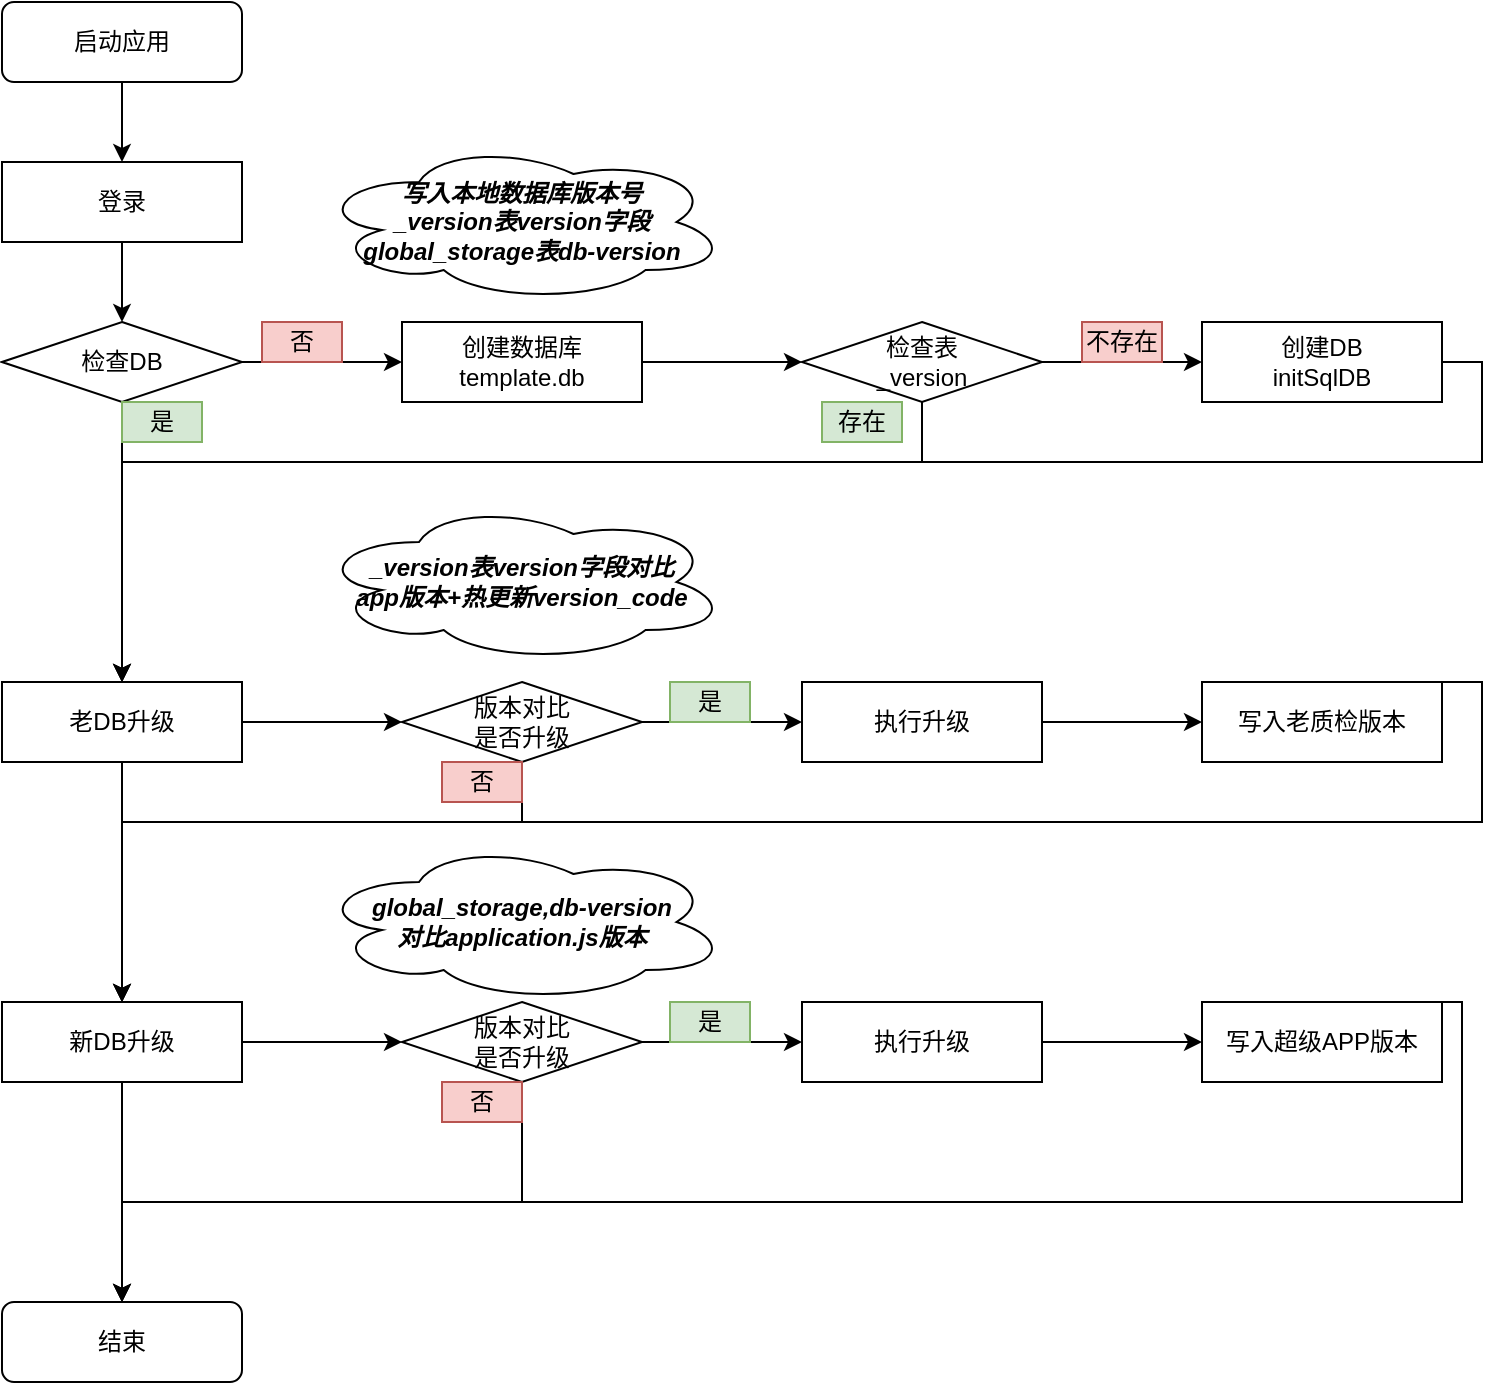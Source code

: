 <mxfile version="15.5.9" type="github">
  <diagram id="UNxXxtYj0WsU9yzxmoFA" name="Page-1">
    <mxGraphModel dx="1422" dy="762" grid="1" gridSize="10" guides="1" tooltips="1" connect="1" arrows="1" fold="1" page="1" pageScale="1" pageWidth="827" pageHeight="1169" math="0" shadow="0">
      <root>
        <mxCell id="0" />
        <mxCell id="1" parent="0" />
        <mxCell id="4kRyxC5ff8gaBBJxYLAR-8" style="edgeStyle=orthogonalEdgeStyle;rounded=0;orthogonalLoop=1;jettySize=auto;html=1;exitX=0.5;exitY=1;exitDx=0;exitDy=0;entryX=0.5;entryY=0;entryDx=0;entryDy=0;" parent="1" source="4kRyxC5ff8gaBBJxYLAR-4" target="4kRyxC5ff8gaBBJxYLAR-5" edge="1">
          <mxGeometry relative="1" as="geometry" />
        </mxCell>
        <mxCell id="4kRyxC5ff8gaBBJxYLAR-4" value="&lt;font style=&quot;vertical-align: inherit&quot;&gt;&lt;font style=&quot;vertical-align: inherit&quot;&gt;启动应用&lt;/font&gt;&lt;/font&gt;" style="rounded=1;whiteSpace=wrap;html=1;" parent="1" vertex="1">
          <mxGeometry x="80" y="40" width="120" height="40" as="geometry" />
        </mxCell>
        <mxCell id="4kRyxC5ff8gaBBJxYLAR-7" value="" style="edgeStyle=orthogonalEdgeStyle;rounded=0;orthogonalLoop=1;jettySize=auto;html=1;" parent="1" source="4kRyxC5ff8gaBBJxYLAR-5" target="4kRyxC5ff8gaBBJxYLAR-6" edge="1">
          <mxGeometry relative="1" as="geometry" />
        </mxCell>
        <mxCell id="4kRyxC5ff8gaBBJxYLAR-5" value="&lt;font style=&quot;vertical-align: inherit&quot;&gt;&lt;font style=&quot;vertical-align: inherit&quot;&gt;登录&lt;/font&gt;&lt;/font&gt;" style="rounded=0;whiteSpace=wrap;html=1;" parent="1" vertex="1">
          <mxGeometry x="80" y="120" width="120" height="40" as="geometry" />
        </mxCell>
        <mxCell id="4kRyxC5ff8gaBBJxYLAR-10" value="" style="edgeStyle=orthogonalEdgeStyle;rounded=0;orthogonalLoop=1;jettySize=auto;html=1;" parent="1" source="4kRyxC5ff8gaBBJxYLAR-6" target="4kRyxC5ff8gaBBJxYLAR-9" edge="1">
          <mxGeometry relative="1" as="geometry" />
        </mxCell>
        <mxCell id="4kRyxC5ff8gaBBJxYLAR-16" value="" style="edgeStyle=orthogonalEdgeStyle;rounded=0;orthogonalLoop=1;jettySize=auto;html=1;" parent="1" source="4kRyxC5ff8gaBBJxYLAR-6" target="4kRyxC5ff8gaBBJxYLAR-15" edge="1">
          <mxGeometry relative="1" as="geometry" />
        </mxCell>
        <mxCell id="4kRyxC5ff8gaBBJxYLAR-6" value="&lt;font style=&quot;vertical-align: inherit&quot;&gt;&lt;font style=&quot;vertical-align: inherit&quot;&gt;检查DB&lt;/font&gt;&lt;/font&gt;" style="rhombus;whiteSpace=wrap;html=1;rounded=0;" parent="1" vertex="1">
          <mxGeometry x="80" y="200" width="120" height="40" as="geometry" />
        </mxCell>
        <mxCell id="4kRyxC5ff8gaBBJxYLAR-12" value="" style="edgeStyle=orthogonalEdgeStyle;rounded=0;orthogonalLoop=1;jettySize=auto;html=1;" parent="1" source="4kRyxC5ff8gaBBJxYLAR-9" target="4kRyxC5ff8gaBBJxYLAR-11" edge="1">
          <mxGeometry relative="1" as="geometry" />
        </mxCell>
        <mxCell id="4kRyxC5ff8gaBBJxYLAR-23" value="" style="edgeStyle=orthogonalEdgeStyle;rounded=0;orthogonalLoop=1;jettySize=auto;html=1;" parent="1" source="4kRyxC5ff8gaBBJxYLAR-9" target="4kRyxC5ff8gaBBJxYLAR-22" edge="1">
          <mxGeometry relative="1" as="geometry" />
        </mxCell>
        <mxCell id="4kRyxC5ff8gaBBJxYLAR-9" value="&lt;font style=&quot;vertical-align: inherit&quot;&gt;&lt;font style=&quot;vertical-align: inherit&quot;&gt;老DB升级&lt;/font&gt;&lt;/font&gt;" style="whiteSpace=wrap;html=1;rounded=0;" parent="1" vertex="1">
          <mxGeometry x="80" y="380" width="120" height="40" as="geometry" />
        </mxCell>
        <mxCell id="4kRyxC5ff8gaBBJxYLAR-25" style="edgeStyle=orthogonalEdgeStyle;rounded=0;orthogonalLoop=1;jettySize=auto;html=1;exitX=1;exitY=0.5;exitDx=0;exitDy=0;entryX=0;entryY=0.5;entryDx=0;entryDy=0;" parent="1" source="4kRyxC5ff8gaBBJxYLAR-11" target="4kRyxC5ff8gaBBJxYLAR-24" edge="1">
          <mxGeometry relative="1" as="geometry" />
        </mxCell>
        <mxCell id="4kRyxC5ff8gaBBJxYLAR-51" style="edgeStyle=orthogonalEdgeStyle;rounded=0;orthogonalLoop=1;jettySize=auto;html=1;exitX=0.5;exitY=1;exitDx=0;exitDy=0;entryX=0.5;entryY=0;entryDx=0;entryDy=0;" parent="1" source="4kRyxC5ff8gaBBJxYLAR-11" target="4kRyxC5ff8gaBBJxYLAR-50" edge="1">
          <mxGeometry relative="1" as="geometry" />
        </mxCell>
        <mxCell id="4kRyxC5ff8gaBBJxYLAR-11" value="&lt;font style=&quot;vertical-align: inherit&quot;&gt;&lt;font style=&quot;vertical-align: inherit&quot;&gt;新DB升级&lt;/font&gt;&lt;/font&gt;" style="whiteSpace=wrap;html=1;rounded=0;" parent="1" vertex="1">
          <mxGeometry x="80" y="540" width="120" height="40" as="geometry" />
        </mxCell>
        <mxCell id="4kRyxC5ff8gaBBJxYLAR-18" value="" style="edgeStyle=orthogonalEdgeStyle;rounded=0;orthogonalLoop=1;jettySize=auto;html=1;" parent="1" source="4kRyxC5ff8gaBBJxYLAR-15" target="4kRyxC5ff8gaBBJxYLAR-17" edge="1">
          <mxGeometry relative="1" as="geometry" />
        </mxCell>
        <mxCell id="4kRyxC5ff8gaBBJxYLAR-15" value="&lt;font style=&quot;vertical-align: inherit&quot;&gt;&lt;font style=&quot;vertical-align: inherit&quot;&gt;&lt;font style=&quot;vertical-align: inherit&quot;&gt;&lt;font style=&quot;vertical-align: inherit&quot;&gt;&lt;font style=&quot;vertical-align: inherit&quot;&gt;&lt;font style=&quot;vertical-align: inherit&quot;&gt;&lt;font style=&quot;vertical-align: inherit&quot;&gt;&lt;font style=&quot;vertical-align: inherit&quot;&gt;创建数据库&lt;/font&gt;&lt;/font&gt;&lt;/font&gt;&lt;/font&gt;&lt;/font&gt;&lt;/font&gt;&lt;br&gt;&lt;font style=&quot;vertical-align: inherit&quot;&gt;&lt;font style=&quot;vertical-align: inherit&quot;&gt;&lt;font style=&quot;vertical-align: inherit&quot;&gt;&lt;font style=&quot;vertical-align: inherit&quot;&gt;&lt;font style=&quot;vertical-align: inherit&quot;&gt;&lt;font style=&quot;vertical-align: inherit&quot;&gt;template.db&lt;/font&gt;&lt;/font&gt;&lt;/font&gt;&lt;/font&gt;&lt;/font&gt;&lt;/font&gt;&lt;br&gt;&lt;/font&gt;&lt;/font&gt;" style="whiteSpace=wrap;html=1;rounded=0;" parent="1" vertex="1">
          <mxGeometry x="280" y="200" width="120" height="40" as="geometry" />
        </mxCell>
        <mxCell id="4kRyxC5ff8gaBBJxYLAR-20" value="" style="edgeStyle=orthogonalEdgeStyle;rounded=0;orthogonalLoop=1;jettySize=auto;html=1;" parent="1" source="4kRyxC5ff8gaBBJxYLAR-17" target="4kRyxC5ff8gaBBJxYLAR-19" edge="1">
          <mxGeometry relative="1" as="geometry" />
        </mxCell>
        <mxCell id="4kRyxC5ff8gaBBJxYLAR-45" style="edgeStyle=orthogonalEdgeStyle;rounded=0;orthogonalLoop=1;jettySize=auto;html=1;exitX=0.5;exitY=1;exitDx=0;exitDy=0;entryX=0.5;entryY=0;entryDx=0;entryDy=0;" parent="1" source="4kRyxC5ff8gaBBJxYLAR-17" target="4kRyxC5ff8gaBBJxYLAR-9" edge="1">
          <mxGeometry relative="1" as="geometry">
            <mxPoint x="190" y="330" as="targetPoint" />
            <Array as="points">
              <mxPoint x="540" y="270" />
              <mxPoint x="140" y="270" />
            </Array>
          </mxGeometry>
        </mxCell>
        <mxCell id="4kRyxC5ff8gaBBJxYLAR-17" value="&lt;font style=&quot;vertical-align: inherit&quot;&gt;&lt;font style=&quot;vertical-align: inherit&quot;&gt;检查表&lt;br&gt;_version&lt;br&gt;&lt;/font&gt;&lt;/font&gt;" style="rhombus;whiteSpace=wrap;html=1;rounded=0;" parent="1" vertex="1">
          <mxGeometry x="480" y="200" width="120" height="40" as="geometry" />
        </mxCell>
        <mxCell id="4kRyxC5ff8gaBBJxYLAR-46" style="edgeStyle=orthogonalEdgeStyle;rounded=0;orthogonalLoop=1;jettySize=auto;html=1;exitX=1;exitY=0.5;exitDx=0;exitDy=0;entryX=0.5;entryY=0;entryDx=0;entryDy=0;" parent="1" source="4kRyxC5ff8gaBBJxYLAR-19" target="4kRyxC5ff8gaBBJxYLAR-9" edge="1">
          <mxGeometry relative="1" as="geometry">
            <mxPoint x="140" y="280" as="targetPoint" />
            <Array as="points">
              <mxPoint x="820" y="220" />
              <mxPoint x="820" y="270" />
              <mxPoint x="140" y="270" />
            </Array>
          </mxGeometry>
        </mxCell>
        <mxCell id="4kRyxC5ff8gaBBJxYLAR-19" value="&lt;font style=&quot;vertical-align: inherit&quot;&gt;&lt;font style=&quot;vertical-align: inherit&quot;&gt;&lt;font style=&quot;vertical-align: inherit&quot;&gt;&lt;font style=&quot;vertical-align: inherit&quot;&gt;创建DB &lt;/font&gt;&lt;/font&gt;&lt;br&gt;&lt;font style=&quot;vertical-align: inherit&quot;&gt;&lt;font style=&quot;vertical-align: inherit&quot;&gt;initSqlDB&lt;/font&gt;&lt;/font&gt;&lt;br&gt;&lt;/font&gt;&lt;/font&gt;" style="whiteSpace=wrap;html=1;rounded=0;" parent="1" vertex="1">
          <mxGeometry x="680" y="200" width="120" height="40" as="geometry" />
        </mxCell>
        <mxCell id="4kRyxC5ff8gaBBJxYLAR-36" value="" style="edgeStyle=orthogonalEdgeStyle;rounded=0;orthogonalLoop=1;jettySize=auto;html=1;" parent="1" source="4kRyxC5ff8gaBBJxYLAR-22" target="4kRyxC5ff8gaBBJxYLAR-35" edge="1">
          <mxGeometry relative="1" as="geometry" />
        </mxCell>
        <mxCell id="4kRyxC5ff8gaBBJxYLAR-43" style="edgeStyle=orthogonalEdgeStyle;rounded=0;orthogonalLoop=1;jettySize=auto;html=1;exitX=0.5;exitY=1;exitDx=0;exitDy=0;entryX=0.5;entryY=0;entryDx=0;entryDy=0;" parent="1" source="4kRyxC5ff8gaBBJxYLAR-22" target="4kRyxC5ff8gaBBJxYLAR-11" edge="1">
          <mxGeometry relative="1" as="geometry">
            <mxPoint x="140" y="460" as="targetPoint" />
            <Array as="points">
              <mxPoint x="340" y="450" />
              <mxPoint x="140" y="450" />
            </Array>
          </mxGeometry>
        </mxCell>
        <mxCell id="4kRyxC5ff8gaBBJxYLAR-22" value="&lt;font style=&quot;vertical-align: inherit&quot;&gt;&lt;font style=&quot;vertical-align: inherit&quot;&gt;版本对比&lt;br&gt;是否升级&lt;br&gt;&lt;/font&gt;&lt;/font&gt;" style="rhombus;whiteSpace=wrap;html=1;rounded=0;" parent="1" vertex="1">
          <mxGeometry x="280" y="380" width="120" height="40" as="geometry" />
        </mxCell>
        <mxCell id="4kRyxC5ff8gaBBJxYLAR-40" value="" style="edgeStyle=orthogonalEdgeStyle;rounded=0;orthogonalLoop=1;jettySize=auto;html=1;" parent="1" source="4kRyxC5ff8gaBBJxYLAR-24" target="4kRyxC5ff8gaBBJxYLAR-39" edge="1">
          <mxGeometry relative="1" as="geometry" />
        </mxCell>
        <mxCell id="4kRyxC5ff8gaBBJxYLAR-52" style="edgeStyle=orthogonalEdgeStyle;rounded=0;orthogonalLoop=1;jettySize=auto;html=1;exitX=0.5;exitY=1;exitDx=0;exitDy=0;entryX=0.5;entryY=0;entryDx=0;entryDy=0;" parent="1" source="4kRyxC5ff8gaBBJxYLAR-24" target="4kRyxC5ff8gaBBJxYLAR-50" edge="1">
          <mxGeometry relative="1" as="geometry">
            <mxPoint x="140" y="640" as="targetPoint" />
            <Array as="points">
              <mxPoint x="340" y="640" />
              <mxPoint x="140" y="640" />
            </Array>
          </mxGeometry>
        </mxCell>
        <mxCell id="4kRyxC5ff8gaBBJxYLAR-24" value="&lt;font style=&quot;vertical-align: inherit&quot;&gt;&lt;font style=&quot;vertical-align: inherit&quot;&gt;版本对比&lt;br&gt;是否升级&lt;br&gt;&lt;/font&gt;&lt;/font&gt;" style="rhombus;whiteSpace=wrap;html=1;rounded=0;" parent="1" vertex="1">
          <mxGeometry x="280" y="540" width="120" height="40" as="geometry" />
        </mxCell>
        <mxCell id="4kRyxC5ff8gaBBJxYLAR-26" value="&lt;font style=&quot;vertical-align: inherit&quot;&gt;&lt;font style=&quot;vertical-align: inherit&quot;&gt;否&lt;/font&gt;&lt;/font&gt;" style="text;html=1;strokeColor=#b85450;fillColor=#f8cecc;align=center;verticalAlign=middle;whiteSpace=wrap;rounded=0;" parent="1" vertex="1">
          <mxGeometry x="210" y="200" width="40" height="20" as="geometry" />
        </mxCell>
        <mxCell id="4kRyxC5ff8gaBBJxYLAR-27" value="&lt;font style=&quot;vertical-align: inherit&quot;&gt;&lt;font style=&quot;vertical-align: inherit&quot;&gt;是&lt;/font&gt;&lt;/font&gt;" style="text;html=1;strokeColor=#82b366;fillColor=#d5e8d4;align=center;verticalAlign=middle;whiteSpace=wrap;rounded=0;" parent="1" vertex="1">
          <mxGeometry x="140" y="240" width="40" height="20" as="geometry" />
        </mxCell>
        <mxCell id="4kRyxC5ff8gaBBJxYLAR-29" value="&lt;font style=&quot;vertical-align: inherit&quot;&gt;&lt;font style=&quot;vertical-align: inherit&quot;&gt;写入本地数据库版本号&lt;br&gt;_version表version字段&lt;br&gt;global_storage表db-version&lt;br&gt;&lt;/font&gt;&lt;/font&gt;" style="ellipse;shape=cloud;whiteSpace=wrap;html=1;align=center;fontStyle=3" parent="1" vertex="1">
          <mxGeometry x="237" y="110" width="206" height="80" as="geometry" />
        </mxCell>
        <mxCell id="4kRyxC5ff8gaBBJxYLAR-31" value="&lt;font style=&quot;vertical-align: inherit&quot;&gt;&lt;font style=&quot;vertical-align: inherit&quot;&gt;_version表version字段对比&lt;br&gt;app版本+热更新version_code&lt;br&gt;&lt;/font&gt;&lt;/font&gt;" style="ellipse;shape=cloud;whiteSpace=wrap;html=1;align=center;fontStyle=3" parent="1" vertex="1">
          <mxGeometry x="237" y="290" width="206" height="80" as="geometry" />
        </mxCell>
        <mxCell id="4kRyxC5ff8gaBBJxYLAR-32" value="&lt;font style=&quot;vertical-align: inherit&quot;&gt;&lt;font style=&quot;vertical-align: inherit&quot;&gt;global_storage,db-version&lt;br&gt;对比application.js版本&lt;br&gt;&lt;/font&gt;&lt;/font&gt;" style="ellipse;shape=cloud;whiteSpace=wrap;html=1;align=center;fontStyle=3" parent="1" vertex="1">
          <mxGeometry x="237" y="460" width="206" height="80" as="geometry" />
        </mxCell>
        <mxCell id="4kRyxC5ff8gaBBJxYLAR-38" value="" style="edgeStyle=orthogonalEdgeStyle;rounded=0;orthogonalLoop=1;jettySize=auto;html=1;" parent="1" source="4kRyxC5ff8gaBBJxYLAR-35" target="4kRyxC5ff8gaBBJxYLAR-37" edge="1">
          <mxGeometry relative="1" as="geometry" />
        </mxCell>
        <mxCell id="4kRyxC5ff8gaBBJxYLAR-35" value="执行升级" style="whiteSpace=wrap;html=1;rounded=0;" parent="1" vertex="1">
          <mxGeometry x="480" y="380" width="120" height="40" as="geometry" />
        </mxCell>
        <mxCell id="4kRyxC5ff8gaBBJxYLAR-44" style="edgeStyle=orthogonalEdgeStyle;rounded=0;orthogonalLoop=1;jettySize=auto;html=1;exitX=1;exitY=0.5;exitDx=0;exitDy=0;" parent="1" source="4kRyxC5ff8gaBBJxYLAR-37" edge="1">
          <mxGeometry relative="1" as="geometry">
            <mxPoint x="140" y="540" as="targetPoint" />
            <Array as="points">
              <mxPoint x="800" y="380" />
              <mxPoint x="820" y="380" />
              <mxPoint x="820" y="450" />
              <mxPoint x="140" y="450" />
            </Array>
          </mxGeometry>
        </mxCell>
        <mxCell id="4kRyxC5ff8gaBBJxYLAR-37" value="写入老质检版本" style="whiteSpace=wrap;html=1;rounded=0;" parent="1" vertex="1">
          <mxGeometry x="680" y="380" width="120" height="40" as="geometry" />
        </mxCell>
        <mxCell id="4kRyxC5ff8gaBBJxYLAR-42" value="" style="edgeStyle=orthogonalEdgeStyle;rounded=0;orthogonalLoop=1;jettySize=auto;html=1;" parent="1" source="4kRyxC5ff8gaBBJxYLAR-39" target="4kRyxC5ff8gaBBJxYLAR-41" edge="1">
          <mxGeometry relative="1" as="geometry" />
        </mxCell>
        <mxCell id="4kRyxC5ff8gaBBJxYLAR-39" value="执行升级" style="whiteSpace=wrap;html=1;rounded=0;" parent="1" vertex="1">
          <mxGeometry x="480" y="540" width="120" height="40" as="geometry" />
        </mxCell>
        <mxCell id="4kRyxC5ff8gaBBJxYLAR-57" style="edgeStyle=orthogonalEdgeStyle;rounded=0;orthogonalLoop=1;jettySize=auto;html=1;entryX=0.5;entryY=0;entryDx=0;entryDy=0;" parent="1" source="4kRyxC5ff8gaBBJxYLAR-41" target="4kRyxC5ff8gaBBJxYLAR-50" edge="1">
          <mxGeometry relative="1" as="geometry">
            <mxPoint x="140" y="670" as="targetPoint" />
            <Array as="points">
              <mxPoint x="810" y="540" />
              <mxPoint x="810" y="640" />
              <mxPoint x="140" y="640" />
            </Array>
          </mxGeometry>
        </mxCell>
        <mxCell id="4kRyxC5ff8gaBBJxYLAR-41" value="写入超级APP版本" style="whiteSpace=wrap;html=1;rounded=0;" parent="1" vertex="1">
          <mxGeometry x="680" y="540" width="120" height="40" as="geometry" />
        </mxCell>
        <mxCell id="4kRyxC5ff8gaBBJxYLAR-48" value="&lt;font style=&quot;vertical-align: inherit&quot;&gt;&lt;font style=&quot;vertical-align: inherit&quot;&gt;不存在&lt;/font&gt;&lt;/font&gt;" style="text;html=1;strokeColor=#b85450;fillColor=#f8cecc;align=center;verticalAlign=middle;whiteSpace=wrap;rounded=0;" parent="1" vertex="1">
          <mxGeometry x="620" y="200" width="40" height="20" as="geometry" />
        </mxCell>
        <mxCell id="4kRyxC5ff8gaBBJxYLAR-49" value="&lt;font style=&quot;vertical-align: inherit&quot;&gt;&lt;font style=&quot;vertical-align: inherit&quot;&gt;否&lt;/font&gt;&lt;/font&gt;" style="text;html=1;strokeColor=#b85450;fillColor=#f8cecc;align=center;verticalAlign=middle;whiteSpace=wrap;rounded=0;" parent="1" vertex="1">
          <mxGeometry x="300" y="420" width="40" height="20" as="geometry" />
        </mxCell>
        <mxCell id="4kRyxC5ff8gaBBJxYLAR-50" value="结束" style="rounded=1;whiteSpace=wrap;html=1;align=center;" parent="1" vertex="1">
          <mxGeometry x="80" y="690" width="120" height="40" as="geometry" />
        </mxCell>
        <mxCell id="4kRyxC5ff8gaBBJxYLAR-62" value="&lt;font style=&quot;vertical-align: inherit&quot;&gt;&lt;font style=&quot;vertical-align: inherit&quot;&gt;是&lt;/font&gt;&lt;/font&gt;" style="text;html=1;strokeColor=#82b366;fillColor=#d5e8d4;align=center;verticalAlign=middle;whiteSpace=wrap;rounded=0;" parent="1" vertex="1">
          <mxGeometry x="414" y="380" width="40" height="20" as="geometry" />
        </mxCell>
        <mxCell id="4kRyxC5ff8gaBBJxYLAR-63" value="&lt;font style=&quot;vertical-align: inherit&quot;&gt;&lt;font style=&quot;vertical-align: inherit&quot;&gt;是&lt;/font&gt;&lt;/font&gt;" style="text;html=1;strokeColor=#82b366;fillColor=#d5e8d4;align=center;verticalAlign=middle;whiteSpace=wrap;rounded=0;" parent="1" vertex="1">
          <mxGeometry x="414" y="540" width="40" height="20" as="geometry" />
        </mxCell>
        <mxCell id="4kRyxC5ff8gaBBJxYLAR-64" value="&lt;font style=&quot;vertical-align: inherit&quot;&gt;&lt;font style=&quot;vertical-align: inherit&quot;&gt;否&lt;/font&gt;&lt;/font&gt;" style="text;html=1;strokeColor=#b85450;fillColor=#f8cecc;align=center;verticalAlign=middle;whiteSpace=wrap;rounded=0;" parent="1" vertex="1">
          <mxGeometry x="300" y="580" width="40" height="20" as="geometry" />
        </mxCell>
        <mxCell id="4kRyxC5ff8gaBBJxYLAR-66" value="&lt;font style=&quot;vertical-align: inherit&quot;&gt;&lt;font style=&quot;vertical-align: inherit&quot;&gt;存在&lt;/font&gt;&lt;/font&gt;" style="text;html=1;strokeColor=#82b366;fillColor=#d5e8d4;align=center;verticalAlign=middle;whiteSpace=wrap;rounded=0;" parent="1" vertex="1">
          <mxGeometry x="490" y="240" width="40" height="20" as="geometry" />
        </mxCell>
      </root>
    </mxGraphModel>
  </diagram>
</mxfile>
